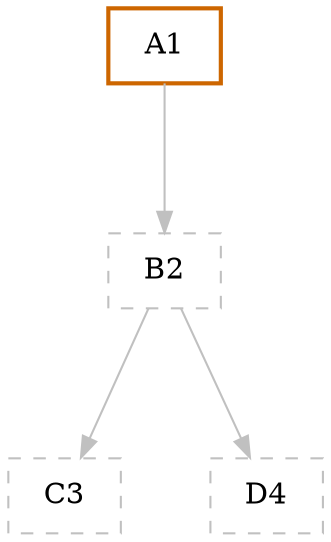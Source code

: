 digraph G {
graph [root="Demo",rankdir   = TB, nodesep           = 0.6, mindist     = 1.0, ranksep = 1.0, overlap = false]
node [style     = "filled", fillcolor = "white", color = "black"]
A1[cpu="0", flags="0x00302007", type="block", tperiod="1000", pattern="patternA", patentry="true", patexit="false", beamproc="beamA", bpentry="false", bpexit="false", qlo="true", qhi="true", qil="false", shape     = "rectangle", fillcolor = "white", penwidth=2, color = "darkorange3"];
B2[cpu="0", flags="0x00008009", type="qinfo", shape = "rectangle", color = "gray", style = "dashed, filled"];
C3[cpu="0", flags="0x0000000a", type="qbuf", shape = "rectangle", color = "gray", style = "dashed, filled"];
D4[cpu="0", flags="0x0000000a", type="qbuf", shape = "rectangle", color = "gray", style = "dashed, filled"];
A1->B2 [type="priohi", color = "gray"];
B2->C3 [type="meta", color = "gray"];
B2->D4 [type="meta", color = "gray"];
}
